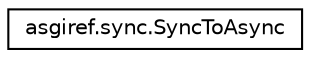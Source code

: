 digraph "Graphical Class Hierarchy"
{
 // LATEX_PDF_SIZE
  edge [fontname="Helvetica",fontsize="10",labelfontname="Helvetica",labelfontsize="10"];
  node [fontname="Helvetica",fontsize="10",shape=record];
  rankdir="LR";
  Node0 [label="asgiref.sync.SyncToAsync",height=0.2,width=0.4,color="black", fillcolor="white", style="filled",URL="$classasgiref_1_1sync_1_1_sync_to_async.html",tooltip=" "];
}
